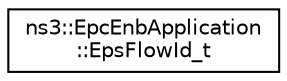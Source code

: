 digraph "Graphical Class Hierarchy"
{
 // LATEX_PDF_SIZE
  edge [fontname="Helvetica",fontsize="10",labelfontname="Helvetica",labelfontsize="10"];
  node [fontname="Helvetica",fontsize="10",shape=record];
  rankdir="LR";
  Node0 [label="ns3::EpcEnbApplication\l::EpsFlowId_t",height=0.2,width=0.4,color="black", fillcolor="white", style="filled",URL="$structns3_1_1_epc_enb_application_1_1_eps_flow_id__t.html",tooltip="EPS flow ID structure."];
}

